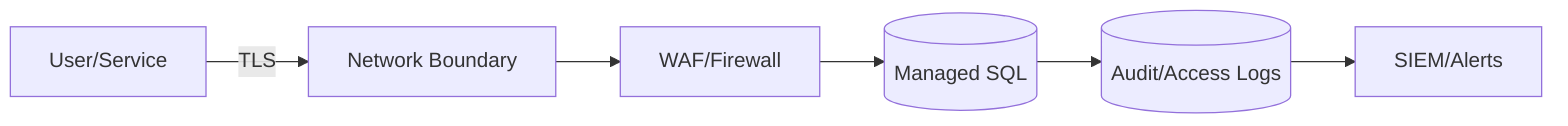 flowchart LR
  Client[User/Service] -->|TLS| Net[Network Boundary]
  Net --> WAF[WAF/Firewall]
  WAF --> DB[(Managed SQL)]
  DB --> Logs[(Audit/Access Logs)]
  Logs --> SIEM[SIEM/Alerts]